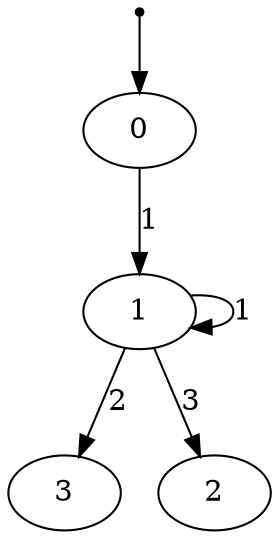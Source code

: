 digraph a { 
F0[shape=point] ;
F0->0 ;
0->1 [label="1"] ;
1 ;
1->1 [label="1"] ;
1->3 [label="2"] ;
1->2 [label="3"] ;
2 ;
3 ;

 }